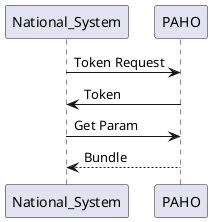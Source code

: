 @startuml
National_System -> PAHO: Token Request
PAHO -> National_System:  Token

National_System -> PAHO: Get Param
PAHO --> National_System:  Bundle
@enduml